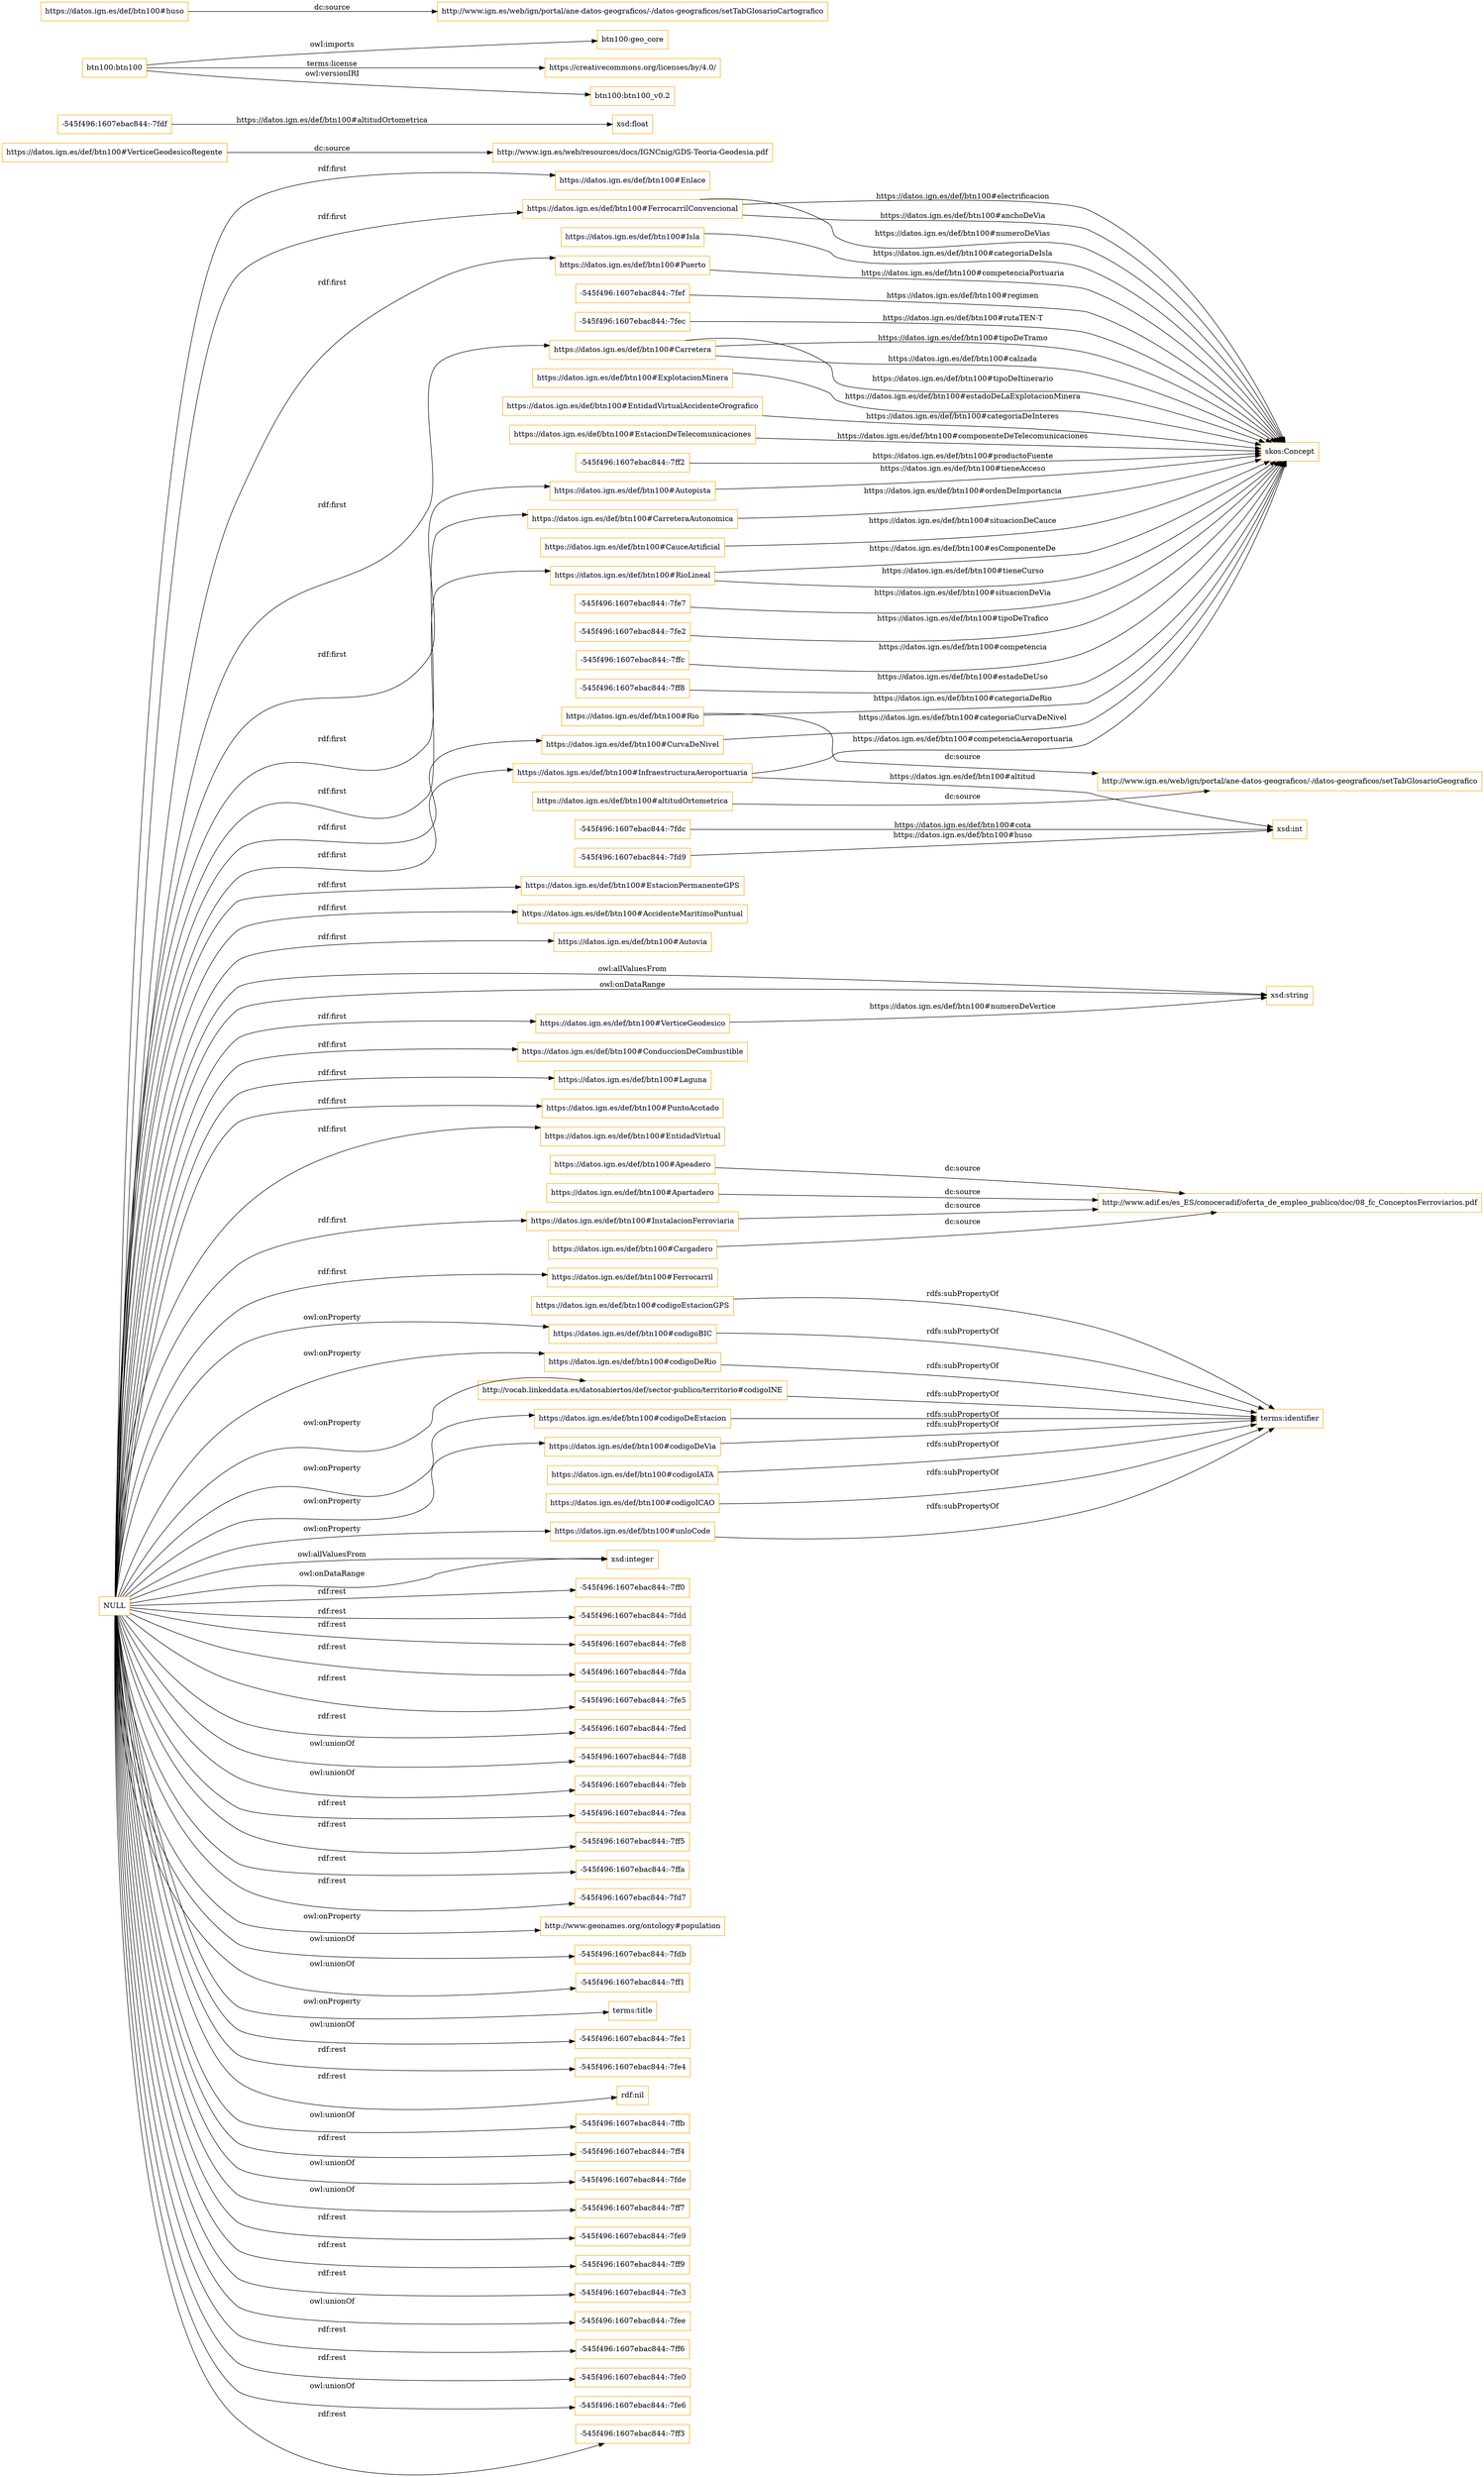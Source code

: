 digraph ar2dtool_diagram { 
rankdir=LR;
size="1501"
node [shape = rectangle, color="orange"]; "https://datos.ign.es/def/btn100#Enlace" "-545f496:1607ebac844:-7fec" "https://datos.ign.es/def/btn100#InfraestructuraAeroportuaria" "https://datos.ign.es/def/btn100#EstacionPermanenteGPS" "https://datos.ign.es/def/btn100#AccidenteMaritimoPuntual" "https://datos.ign.es/def/btn100#Autovia" "https://datos.ign.es/def/btn100#VerticeGeodesico" "https://datos.ign.es/def/btn100#Carretera" "-545f496:1607ebac844:-7fdc" "https://datos.ign.es/def/btn100#ExplotacionMinera" "https://datos.ign.es/def/btn100#EntidadVirtualAccidenteOrografico" "https://datos.ign.es/def/btn100#EstacionDeTelecomunicaciones" "https://datos.ign.es/def/btn100#ConduccionDeCombustible" "https://datos.ign.es/def/btn100#VerticeGeodesicoRegente" "-545f496:1607ebac844:-7ff2" "-545f496:1607ebac844:-7fd9" "https://datos.ign.es/def/btn100#Autopista" "https://datos.ign.es/def/btn100#Laguna" "https://datos.ign.es/def/btn100#CarreteraAutonomica" "https://datos.ign.es/def/btn100#CauceArtificial" "https://datos.ign.es/def/btn100#RioLineal" "https://datos.ign.es/def/btn100#PuntoAcotado" "-545f496:1607ebac844:-7fe7" "-545f496:1607ebac844:-7fe2" "-545f496:1607ebac844:-7ffc" "https://datos.ign.es/def/btn100#Apeadero" "https://datos.ign.es/def/btn100#Apartadero" "https://datos.ign.es/def/btn100#EntidadVirtual" "-545f496:1607ebac844:-7ff8" "https://datos.ign.es/def/btn100#CurvaDeNivel" "https://datos.ign.es/def/btn100#InstalacionFerroviaria" "https://datos.ign.es/def/btn100#Rio" "https://datos.ign.es/def/btn100#FerrocarrilConvencional" "https://datos.ign.es/def/btn100#Ferrocarril" "https://datos.ign.es/def/btn100#Isla" "https://datos.ign.es/def/btn100#Cargadero" "https://datos.ign.es/def/btn100#Puerto" "-545f496:1607ebac844:-7fdf" "-545f496:1607ebac844:-7fef" ; /*classes style*/
	"https://datos.ign.es/def/btn100#unloCode" -> "terms:identifier" [ label = "rdfs:subPropertyOf" ];
	"https://datos.ign.es/def/btn100#codigoEstacionGPS" -> "terms:identifier" [ label = "rdfs:subPropertyOf" ];
	"https://datos.ign.es/def/btn100#codigoBIC" -> "terms:identifier" [ label = "rdfs:subPropertyOf" ];
	"https://datos.ign.es/def/btn100#codigoDeRio" -> "terms:identifier" [ label = "rdfs:subPropertyOf" ];
	"https://datos.ign.es/def/btn100#Apartadero" -> "http://www.adif.es/es_ES/conoceradif/oferta_de_empleo_publico/doc/08_fc_ConceptosFerroviarios.pdf" [ label = "dc:source" ];
	"https://datos.ign.es/def/btn100#Apeadero" -> "http://www.adif.es/es_ES/conoceradif/oferta_de_empleo_publico/doc/08_fc_ConceptosFerroviarios.pdf" [ label = "dc:source" ];
	"https://datos.ign.es/def/btn100#altitudOrtometrica" -> "http://www.ign.es/web/ign/portal/ane-datos-geograficos/-/datos-geograficos/setTabGlosarioGeografico" [ label = "dc:source" ];
	"NULL" -> "xsd:integer" [ label = "owl:allValuesFrom" ];
	"NULL" -> "-545f496:1607ebac844:-7ff0" [ label = "rdf:rest" ];
	"NULL" -> "https://datos.ign.es/def/btn100#Enlace" [ label = "rdf:first" ];
	"NULL" -> "https://datos.ign.es/def/btn100#FerrocarrilConvencional" [ label = "rdf:first" ];
	"NULL" -> "-545f496:1607ebac844:-7fdd" [ label = "rdf:rest" ];
	"NULL" -> "https://datos.ign.es/def/btn100#EntidadVirtual" [ label = "rdf:first" ];
	"NULL" -> "-545f496:1607ebac844:-7fe8" [ label = "rdf:rest" ];
	"NULL" -> "https://datos.ign.es/def/btn100#CurvaDeNivel" [ label = "rdf:first" ];
	"NULL" -> "-545f496:1607ebac844:-7fda" [ label = "rdf:rest" ];
	"NULL" -> "https://datos.ign.es/def/btn100#CarreteraAutonomica" [ label = "rdf:first" ];
	"NULL" -> "https://datos.ign.es/def/btn100#VerticeGeodesico" [ label = "rdf:first" ];
	"NULL" -> "-545f496:1607ebac844:-7fe5" [ label = "rdf:rest" ];
	"NULL" -> "-545f496:1607ebac844:-7fed" [ label = "rdf:rest" ];
	"NULL" -> "https://datos.ign.es/def/btn100#InstalacionFerroviaria" [ label = "rdf:first" ];
	"NULL" -> "-545f496:1607ebac844:-7fd8" [ label = "owl:unionOf" ];
	"NULL" -> "http://vocab.linkeddata.es/datosabiertos/def/sector-publico/territorio#codigoINE" [ label = "owl:onProperty" ];
	"NULL" -> "-545f496:1607ebac844:-7feb" [ label = "owl:unionOf" ];
	"NULL" -> "-545f496:1607ebac844:-7fea" [ label = "rdf:rest" ];
	"NULL" -> "https://datos.ign.es/def/btn100#Puerto" [ label = "rdf:first" ];
	"NULL" -> "xsd:string" [ label = "owl:allValuesFrom" ];
	"NULL" -> "https://datos.ign.es/def/btn100#codigoDeEstacion" [ label = "owl:onProperty" ];
	"NULL" -> "-545f496:1607ebac844:-7ff5" [ label = "rdf:rest" ];
	"NULL" -> "https://datos.ign.es/def/btn100#unloCode" [ label = "owl:onProperty" ];
	"NULL" -> "https://datos.ign.es/def/btn100#codigoDeRio" [ label = "owl:onProperty" ];
	"NULL" -> "-545f496:1607ebac844:-7ffa" [ label = "rdf:rest" ];
	"NULL" -> "xsd:integer" [ label = "owl:onDataRange" ];
	"NULL" -> "https://datos.ign.es/def/btn100#Carretera" [ label = "rdf:first" ];
	"NULL" -> "-545f496:1607ebac844:-7fd7" [ label = "rdf:rest" ];
	"NULL" -> "http://www.geonames.org/ontology#population" [ label = "owl:onProperty" ];
	"NULL" -> "-545f496:1607ebac844:-7fdb" [ label = "owl:unionOf" ];
	"NULL" -> "-545f496:1607ebac844:-7ff1" [ label = "owl:unionOf" ];
	"NULL" -> "terms:title" [ label = "owl:onProperty" ];
	"NULL" -> "https://datos.ign.es/def/btn100#Autopista" [ label = "rdf:first" ];
	"NULL" -> "-545f496:1607ebac844:-7fe1" [ label = "owl:unionOf" ];
	"NULL" -> "https://datos.ign.es/def/btn100#RioLineal" [ label = "rdf:first" ];
	"NULL" -> "-545f496:1607ebac844:-7fe4" [ label = "rdf:rest" ];
	"NULL" -> "rdf:nil" [ label = "rdf:rest" ];
	"NULL" -> "-545f496:1607ebac844:-7ffb" [ label = "owl:unionOf" ];
	"NULL" -> "-545f496:1607ebac844:-7ff4" [ label = "rdf:rest" ];
	"NULL" -> "-545f496:1607ebac844:-7fde" [ label = "owl:unionOf" ];
	"NULL" -> "https://datos.ign.es/def/btn100#AccidenteMaritimoPuntual" [ label = "rdf:first" ];
	"NULL" -> "-545f496:1607ebac844:-7ff7" [ label = "owl:unionOf" ];
	"NULL" -> "https://datos.ign.es/def/btn100#codigoBIC" [ label = "owl:onProperty" ];
	"NULL" -> "-545f496:1607ebac844:-7fe9" [ label = "rdf:rest" ];
	"NULL" -> "https://datos.ign.es/def/btn100#Ferrocarril" [ label = "rdf:first" ];
	"NULL" -> "xsd:string" [ label = "owl:onDataRange" ];
	"NULL" -> "https://datos.ign.es/def/btn100#PuntoAcotado" [ label = "rdf:first" ];
	"NULL" -> "https://datos.ign.es/def/btn100#Laguna" [ label = "rdf:first" ];
	"NULL" -> "-545f496:1607ebac844:-7ff9" [ label = "rdf:rest" ];
	"NULL" -> "-545f496:1607ebac844:-7fe3" [ label = "rdf:rest" ];
	"NULL" -> "https://datos.ign.es/def/btn100#ConduccionDeCombustible" [ label = "rdf:first" ];
	"NULL" -> "https://datos.ign.es/def/btn100#EstacionPermanenteGPS" [ label = "rdf:first" ];
	"NULL" -> "https://datos.ign.es/def/btn100#InfraestructuraAeroportuaria" [ label = "rdf:first" ];
	"NULL" -> "-545f496:1607ebac844:-7fee" [ label = "owl:unionOf" ];
	"NULL" -> "https://datos.ign.es/def/btn100#codigoDeVia" [ label = "owl:onProperty" ];
	"NULL" -> "-545f496:1607ebac844:-7ff6" [ label = "rdf:rest" ];
	"NULL" -> "-545f496:1607ebac844:-7fe0" [ label = "rdf:rest" ];
	"NULL" -> "-545f496:1607ebac844:-7fe6" [ label = "owl:unionOf" ];
	"NULL" -> "https://datos.ign.es/def/btn100#Autovia" [ label = "rdf:first" ];
	"NULL" -> "-545f496:1607ebac844:-7ff3" [ label = "rdf:rest" ];
	"https://datos.ign.es/def/btn100#codigoDeVia" -> "terms:identifier" [ label = "rdfs:subPropertyOf" ];
	"http://vocab.linkeddata.es/datosabiertos/def/sector-publico/territorio#codigoINE" -> "terms:identifier" [ label = "rdfs:subPropertyOf" ];
	"https://datos.ign.es/def/btn100#codigoDeEstacion" -> "terms:identifier" [ label = "rdfs:subPropertyOf" ];
	"https://datos.ign.es/def/btn100#InstalacionFerroviaria" -> "http://www.adif.es/es_ES/conoceradif/oferta_de_empleo_publico/doc/08_fc_ConceptosFerroviarios.pdf" [ label = "dc:source" ];
	"btn100:btn100" -> "btn100:geo_core" [ label = "owl:imports" ];
	"btn100:btn100" -> "https://creativecommons.org/licenses/by/4.0/" [ label = "terms:license" ];
	"btn100:btn100" -> "btn100:btn100_v0.2" [ label = "owl:versionIRI" ];
	"https://datos.ign.es/def/btn100#VerticeGeodesicoRegente" -> "http://www.ign.es/web/resources/docs/IGNCnig/GDS-Teoria-Geodesia.pdf" [ label = "dc:source" ];
	"https://datos.ign.es/def/btn100#codigoIATA" -> "terms:identifier" [ label = "rdfs:subPropertyOf" ];
	"https://datos.ign.es/def/btn100#codigoICAO" -> "terms:identifier" [ label = "rdfs:subPropertyOf" ];
	"https://datos.ign.es/def/btn100#Cargadero" -> "http://www.adif.es/es_ES/conoceradif/oferta_de_empleo_publico/doc/08_fc_ConceptosFerroviarios.pdf" [ label = "dc:source" ];
	"https://datos.ign.es/def/btn100#huso" -> "http://www.ign.es/web/ign/portal/ane-datos-geograficos/-/datos-geograficos/setTabGlosarioCartografico" [ label = "dc:source" ];
	"https://datos.ign.es/def/btn100#Rio" -> "http://www.ign.es/web/ign/portal/ane-datos-geograficos/-/datos-geograficos/setTabGlosarioGeografico" [ label = "dc:source" ];
	"-545f496:1607ebac844:-7fef" -> "skos:Concept" [ label = "https://datos.ign.es/def/btn100#regimen" ];
	"-545f496:1607ebac844:-7fdc" -> "xsd:int" [ label = "https://datos.ign.es/def/btn100#cota" ];
	"-545f496:1607ebac844:-7fec" -> "skos:Concept" [ label = "https://datos.ign.es/def/btn100#rutaTEN-T" ];
	"https://datos.ign.es/def/btn100#FerrocarrilConvencional" -> "skos:Concept" [ label = "https://datos.ign.es/def/btn100#numeroDeVias" ];
	"-545f496:1607ebac844:-7ff8" -> "skos:Concept" [ label = "https://datos.ign.es/def/btn100#estadoDeUso" ];
	"-545f496:1607ebac844:-7fe7" -> "skos:Concept" [ label = "https://datos.ign.es/def/btn100#situacionDeVia" ];
	"https://datos.ign.es/def/btn100#Rio" -> "skos:Concept" [ label = "https://datos.ign.es/def/btn100#categoriaDeRio" ];
	"https://datos.ign.es/def/btn100#RioLineal" -> "skos:Concept" [ label = "https://datos.ign.es/def/btn100#tieneCurso" ];
	"https://datos.ign.es/def/btn100#FerrocarrilConvencional" -> "skos:Concept" [ label = "https://datos.ign.es/def/btn100#electrificacion" ];
	"https://datos.ign.es/def/btn100#Isla" -> "skos:Concept" [ label = "https://datos.ign.es/def/btn100#categoriaDeIsla" ];
	"-545f496:1607ebac844:-7fdf" -> "xsd:float" [ label = "https://datos.ign.es/def/btn100#altitudOrtometrica" ];
	"https://datos.ign.es/def/btn100#FerrocarrilConvencional" -> "skos:Concept" [ label = "https://datos.ign.es/def/btn100#anchoDeVia" ];
	"https://datos.ign.es/def/btn100#Autopista" -> "skos:Concept" [ label = "https://datos.ign.es/def/btn100#tieneAcceso" ];
	"-545f496:1607ebac844:-7fe2" -> "skos:Concept" [ label = "https://datos.ign.es/def/btn100#tipoDeTrafico" ];
	"-545f496:1607ebac844:-7ffc" -> "skos:Concept" [ label = "https://datos.ign.es/def/btn100#competencia" ];
	"https://datos.ign.es/def/btn100#InfraestructuraAeroportuaria" -> "xsd:int" [ label = "https://datos.ign.es/def/btn100#altitud" ];
	"https://datos.ign.es/def/btn100#EstacionDeTelecomunicaciones" -> "skos:Concept" [ label = "https://datos.ign.es/def/btn100#componenteDeTelecomunicaciones" ];
	"https://datos.ign.es/def/btn100#CarreteraAutonomica" -> "skos:Concept" [ label = "https://datos.ign.es/def/btn100#ordenDeImportancia" ];
	"https://datos.ign.es/def/btn100#CauceArtificial" -> "skos:Concept" [ label = "https://datos.ign.es/def/btn100#situacionDeCauce" ];
	"https://datos.ign.es/def/btn100#RioLineal" -> "skos:Concept" [ label = "https://datos.ign.es/def/btn100#esComponenteDe" ];
	"https://datos.ign.es/def/btn100#Puerto" -> "skos:Concept" [ label = "https://datos.ign.es/def/btn100#competenciaPortuaria" ];
	"https://datos.ign.es/def/btn100#CurvaDeNivel" -> "skos:Concept" [ label = "https://datos.ign.es/def/btn100#categoriaCurvaDeNivel" ];
	"https://datos.ign.es/def/btn100#InfraestructuraAeroportuaria" -> "skos:Concept" [ label = "https://datos.ign.es/def/btn100#competenciaAeroportuaria" ];
	"-545f496:1607ebac844:-7ff2" -> "skos:Concept" [ label = "https://datos.ign.es/def/btn100#productoFuente" ];
	"https://datos.ign.es/def/btn100#ExplotacionMinera" -> "skos:Concept" [ label = "https://datos.ign.es/def/btn100#estadoDeLaExplotacionMinera" ];
	"https://datos.ign.es/def/btn100#Carretera" -> "skos:Concept" [ label = "https://datos.ign.es/def/btn100#tipoDeTramo" ];
	"https://datos.ign.es/def/btn100#Carretera" -> "skos:Concept" [ label = "https://datos.ign.es/def/btn100#calzada" ];
	"-545f496:1607ebac844:-7fd9" -> "xsd:int" [ label = "https://datos.ign.es/def/btn100#huso" ];
	"https://datos.ign.es/def/btn100#EntidadVirtualAccidenteOrografico" -> "skos:Concept" [ label = "https://datos.ign.es/def/btn100#categoriaDeInteres" ];
	"https://datos.ign.es/def/btn100#Carretera" -> "skos:Concept" [ label = "https://datos.ign.es/def/btn100#tipoDeItinerario" ];
	"https://datos.ign.es/def/btn100#VerticeGeodesico" -> "xsd:string" [ label = "https://datos.ign.es/def/btn100#numeroDeVertice" ];

}
